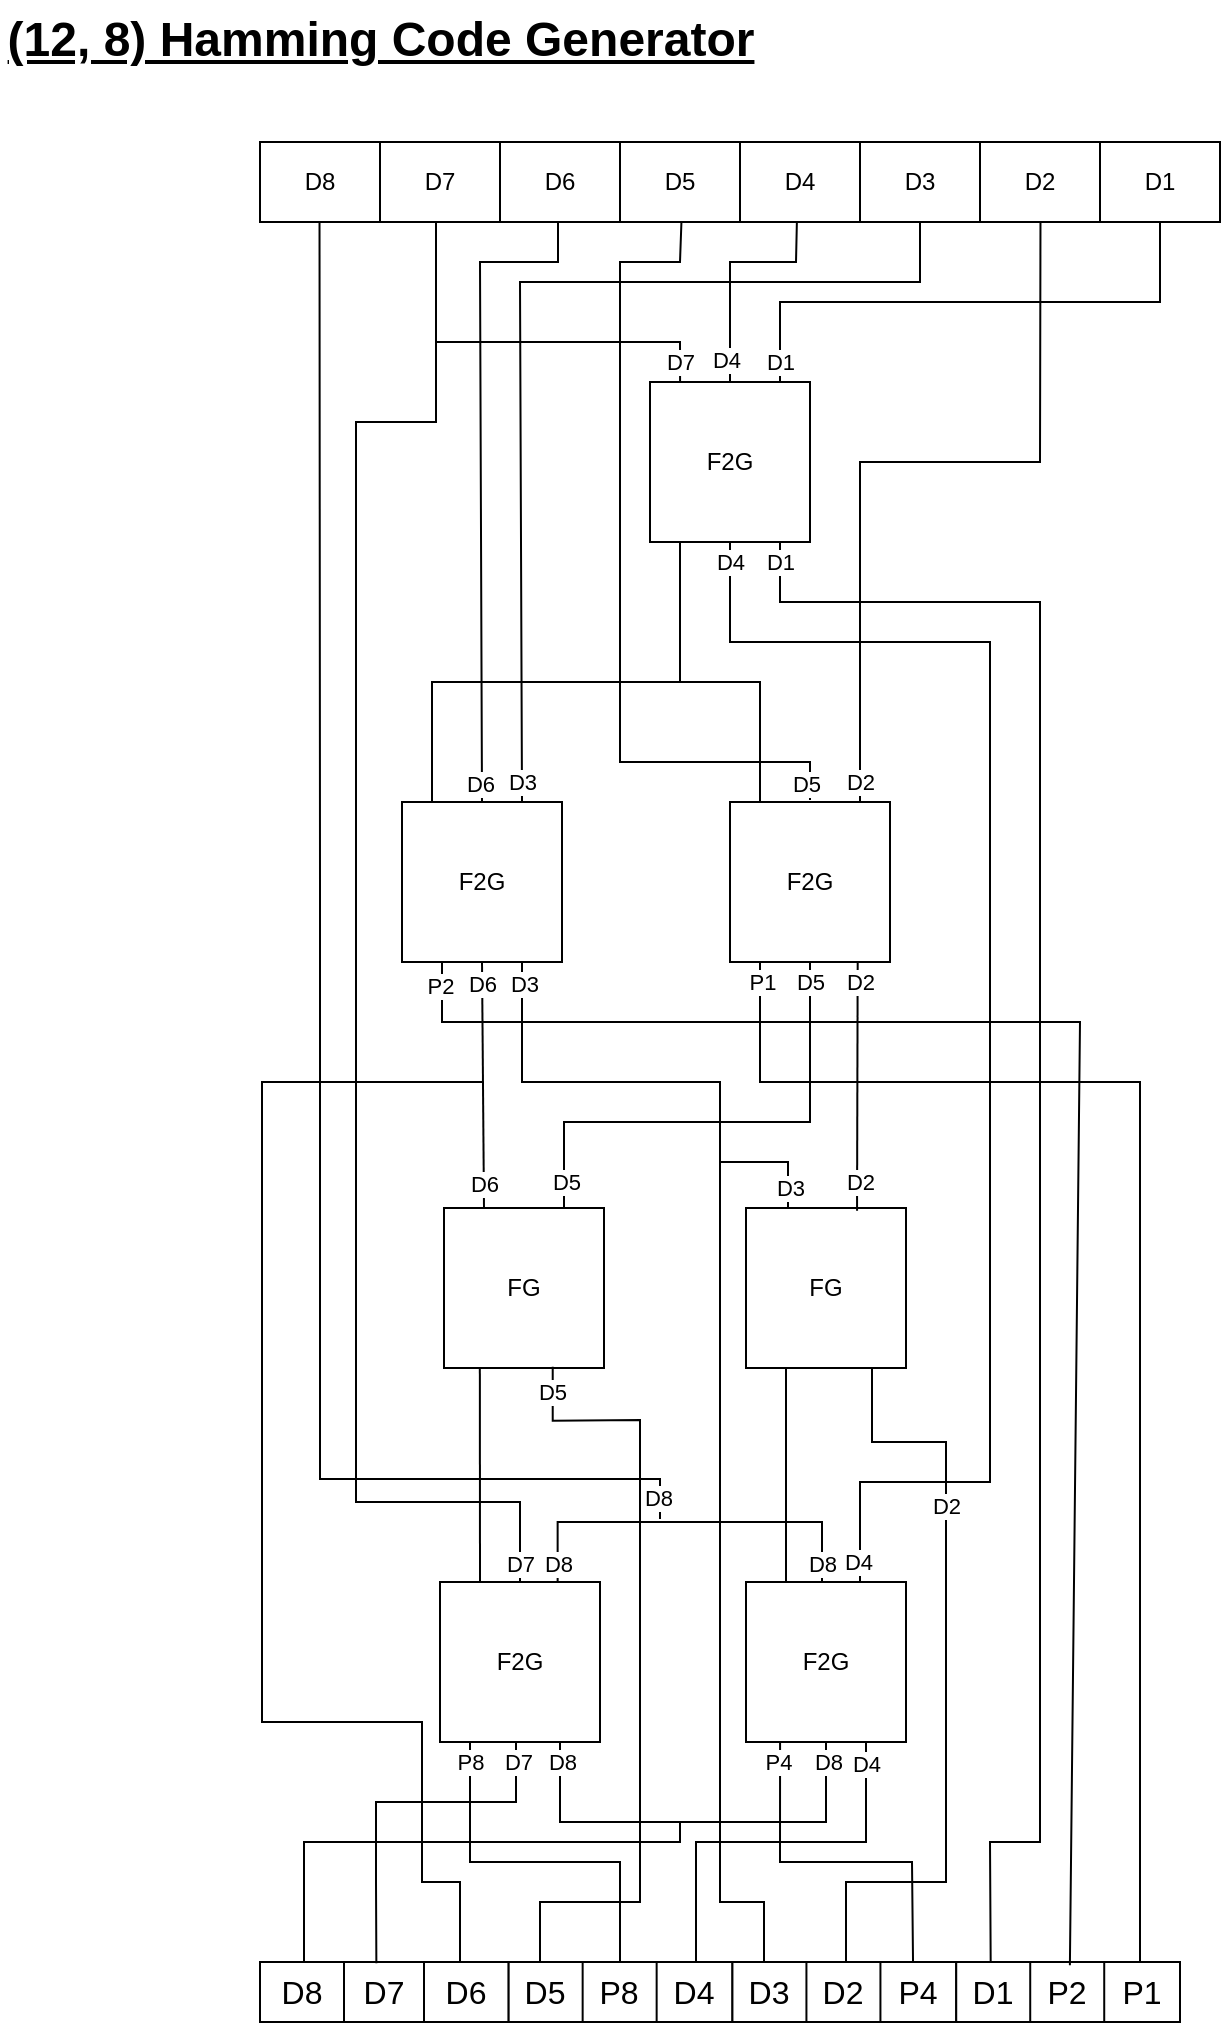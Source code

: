 <mxfile version="25.0.3">
  <diagram name="Page-1" id="fNQSDi-6R5eK7XQsokTD">
    <mxGraphModel dx="1615" dy="838" grid="1" gridSize="10" guides="1" tooltips="1" connect="1" arrows="1" fold="1" page="1" pageScale="1" pageWidth="850" pageHeight="1100" math="0" shadow="0">
      <root>
        <mxCell id="0" />
        <mxCell id="1" parent="0" />
        <mxCell id="G0EZGJF396JuAqTIfjui-109" value="" style="group" vertex="1" connectable="0" parent="1">
          <mxGeometry x="173" y="1011" width="460" height="30" as="geometry" />
        </mxCell>
        <mxCell id="G0EZGJF396JuAqTIfjui-95" value="" style="group" vertex="1" connectable="0" parent="G0EZGJF396JuAqTIfjui-109">
          <mxGeometry width="348.108" height="30" as="geometry" />
        </mxCell>
        <mxCell id="G0EZGJF396JuAqTIfjui-81" value="" style="group" vertex="1" connectable="0" parent="G0EZGJF396JuAqTIfjui-95">
          <mxGeometry width="236.216" height="30" as="geometry" />
        </mxCell>
        <mxCell id="G0EZGJF396JuAqTIfjui-42" value="" style="shape=table;startSize=0;container=1;collapsible=0;childLayout=tableLayout;fontSize=16;" vertex="1" parent="G0EZGJF396JuAqTIfjui-81">
          <mxGeometry width="124.324" height="30" as="geometry" />
        </mxCell>
        <mxCell id="G0EZGJF396JuAqTIfjui-43" value="" style="shape=tableRow;horizontal=0;startSize=0;swimlaneHead=0;swimlaneBody=0;strokeColor=inherit;top=0;left=0;bottom=0;right=0;collapsible=0;dropTarget=0;fillColor=none;points=[[0,0.5],[1,0.5]];portConstraint=eastwest;fontSize=16;" vertex="1" parent="G0EZGJF396JuAqTIfjui-42">
          <mxGeometry width="124.324" height="30" as="geometry" />
        </mxCell>
        <mxCell id="G0EZGJF396JuAqTIfjui-44" value="D8" style="shape=partialRectangle;html=1;whiteSpace=wrap;connectable=0;strokeColor=inherit;overflow=hidden;fillColor=none;top=0;left=0;bottom=0;right=0;pointerEvents=1;fontSize=16;" vertex="1" parent="G0EZGJF396JuAqTIfjui-43">
          <mxGeometry width="42" height="30" as="geometry">
            <mxRectangle width="42" height="30" as="alternateBounds" />
          </mxGeometry>
        </mxCell>
        <mxCell id="G0EZGJF396JuAqTIfjui-45" value="D7" style="shape=partialRectangle;html=1;whiteSpace=wrap;connectable=0;strokeColor=inherit;overflow=hidden;fillColor=none;top=0;left=0;bottom=0;right=0;pointerEvents=1;fontSize=16;" vertex="1" parent="G0EZGJF396JuAqTIfjui-43">
          <mxGeometry x="42" width="40" height="30" as="geometry">
            <mxRectangle width="40" height="30" as="alternateBounds" />
          </mxGeometry>
        </mxCell>
        <mxCell id="G0EZGJF396JuAqTIfjui-46" value="D6" style="shape=partialRectangle;html=1;whiteSpace=wrap;connectable=0;strokeColor=inherit;overflow=hidden;fillColor=none;top=0;left=0;bottom=0;right=0;pointerEvents=1;fontSize=16;" vertex="1" parent="G0EZGJF396JuAqTIfjui-43">
          <mxGeometry x="82" width="42" height="30" as="geometry">
            <mxRectangle width="42" height="30" as="alternateBounds" />
          </mxGeometry>
        </mxCell>
        <mxCell id="G0EZGJF396JuAqTIfjui-68" value="" style="shape=table;startSize=0;container=1;collapsible=0;childLayout=tableLayout;fontSize=16;" vertex="1" parent="G0EZGJF396JuAqTIfjui-81">
          <mxGeometry x="124.324" width="111.892" height="30" as="geometry" />
        </mxCell>
        <mxCell id="G0EZGJF396JuAqTIfjui-69" value="" style="shape=tableRow;horizontal=0;startSize=0;swimlaneHead=0;swimlaneBody=0;strokeColor=inherit;top=0;left=0;bottom=0;right=0;collapsible=0;dropTarget=0;fillColor=none;points=[[0,0.5],[1,0.5]];portConstraint=eastwest;fontSize=16;" vertex="1" parent="G0EZGJF396JuAqTIfjui-68">
          <mxGeometry width="111.892" height="30" as="geometry" />
        </mxCell>
        <mxCell id="G0EZGJF396JuAqTIfjui-70" value="D5" style="shape=partialRectangle;html=1;whiteSpace=wrap;connectable=0;strokeColor=inherit;overflow=hidden;fillColor=none;top=0;left=0;bottom=0;right=0;pointerEvents=1;fontSize=16;" vertex="1" parent="G0EZGJF396JuAqTIfjui-69">
          <mxGeometry width="37" height="30" as="geometry">
            <mxRectangle width="37" height="30" as="alternateBounds" />
          </mxGeometry>
        </mxCell>
        <mxCell id="G0EZGJF396JuAqTIfjui-71" value="P8" style="shape=partialRectangle;html=1;whiteSpace=wrap;connectable=0;strokeColor=inherit;overflow=hidden;fillColor=none;top=0;left=0;bottom=0;right=0;pointerEvents=1;fontSize=16;" vertex="1" parent="G0EZGJF396JuAqTIfjui-69">
          <mxGeometry x="37" width="37" height="30" as="geometry">
            <mxRectangle width="37" height="30" as="alternateBounds" />
          </mxGeometry>
        </mxCell>
        <mxCell id="G0EZGJF396JuAqTIfjui-72" value="D4" style="shape=partialRectangle;html=1;whiteSpace=wrap;connectable=0;strokeColor=inherit;overflow=hidden;fillColor=none;top=0;left=0;bottom=0;right=0;pointerEvents=1;fontSize=16;" vertex="1" parent="G0EZGJF396JuAqTIfjui-69">
          <mxGeometry x="74" width="38" height="30" as="geometry">
            <mxRectangle width="38" height="30" as="alternateBounds" />
          </mxGeometry>
        </mxCell>
        <mxCell id="G0EZGJF396JuAqTIfjui-82" value="" style="shape=table;startSize=0;container=1;collapsible=0;childLayout=tableLayout;fontSize=16;" vertex="1" parent="G0EZGJF396JuAqTIfjui-95">
          <mxGeometry x="236.216" width="111.892" height="30" as="geometry" />
        </mxCell>
        <mxCell id="G0EZGJF396JuAqTIfjui-83" value="" style="shape=tableRow;horizontal=0;startSize=0;swimlaneHead=0;swimlaneBody=0;strokeColor=inherit;top=0;left=0;bottom=0;right=0;collapsible=0;dropTarget=0;fillColor=none;points=[[0,0.5],[1,0.5]];portConstraint=eastwest;fontSize=16;" vertex="1" parent="G0EZGJF396JuAqTIfjui-82">
          <mxGeometry width="111.892" height="30" as="geometry" />
        </mxCell>
        <mxCell id="G0EZGJF396JuAqTIfjui-84" value="D3" style="shape=partialRectangle;html=1;whiteSpace=wrap;connectable=0;strokeColor=inherit;overflow=hidden;fillColor=none;top=0;left=0;bottom=0;right=0;pointerEvents=1;fontSize=16;" vertex="1" parent="G0EZGJF396JuAqTIfjui-83">
          <mxGeometry width="37" height="30" as="geometry">
            <mxRectangle width="37" height="30" as="alternateBounds" />
          </mxGeometry>
        </mxCell>
        <mxCell id="G0EZGJF396JuAqTIfjui-85" value="D2" style="shape=partialRectangle;html=1;whiteSpace=wrap;connectable=0;strokeColor=inherit;overflow=hidden;fillColor=none;top=0;left=0;bottom=0;right=0;pointerEvents=1;fontSize=16;" vertex="1" parent="G0EZGJF396JuAqTIfjui-83">
          <mxGeometry x="37" width="37" height="30" as="geometry">
            <mxRectangle width="37" height="30" as="alternateBounds" />
          </mxGeometry>
        </mxCell>
        <mxCell id="G0EZGJF396JuAqTIfjui-86" value="P4" style="shape=partialRectangle;html=1;whiteSpace=wrap;connectable=0;strokeColor=inherit;overflow=hidden;fillColor=none;top=0;left=0;bottom=0;right=0;pointerEvents=1;fontSize=16;" vertex="1" parent="G0EZGJF396JuAqTIfjui-83">
          <mxGeometry x="74" width="38" height="30" as="geometry">
            <mxRectangle width="38" height="30" as="alternateBounds" />
          </mxGeometry>
        </mxCell>
        <mxCell id="G0EZGJF396JuAqTIfjui-96" value="" style="shape=table;startSize=0;container=1;collapsible=0;childLayout=tableLayout;fontSize=16;" vertex="1" parent="G0EZGJF396JuAqTIfjui-109">
          <mxGeometry x="348.108" width="111.892" height="30" as="geometry" />
        </mxCell>
        <mxCell id="G0EZGJF396JuAqTIfjui-97" value="" style="shape=tableRow;horizontal=0;startSize=0;swimlaneHead=0;swimlaneBody=0;strokeColor=inherit;top=0;left=0;bottom=0;right=0;collapsible=0;dropTarget=0;fillColor=none;points=[[0,0.5],[1,0.5]];portConstraint=eastwest;fontSize=16;" vertex="1" parent="G0EZGJF396JuAqTIfjui-96">
          <mxGeometry width="111.892" height="30" as="geometry" />
        </mxCell>
        <mxCell id="G0EZGJF396JuAqTIfjui-98" value="D1" style="shape=partialRectangle;html=1;whiteSpace=wrap;connectable=0;strokeColor=inherit;overflow=hidden;fillColor=none;top=0;left=0;bottom=0;right=0;pointerEvents=1;fontSize=16;" vertex="1" parent="G0EZGJF396JuAqTIfjui-97">
          <mxGeometry width="37" height="30" as="geometry">
            <mxRectangle width="37" height="30" as="alternateBounds" />
          </mxGeometry>
        </mxCell>
        <mxCell id="G0EZGJF396JuAqTIfjui-99" value="P2" style="shape=partialRectangle;html=1;whiteSpace=wrap;connectable=0;strokeColor=inherit;overflow=hidden;fillColor=none;top=0;left=0;bottom=0;right=0;pointerEvents=1;fontSize=16;" vertex="1" parent="G0EZGJF396JuAqTIfjui-97">
          <mxGeometry x="37" width="37" height="30" as="geometry">
            <mxRectangle width="37" height="30" as="alternateBounds" />
          </mxGeometry>
        </mxCell>
        <mxCell id="G0EZGJF396JuAqTIfjui-100" value="P1" style="shape=partialRectangle;html=1;whiteSpace=wrap;connectable=0;strokeColor=inherit;overflow=hidden;fillColor=none;top=0;left=0;bottom=0;right=0;pointerEvents=1;fontSize=16;" vertex="1" parent="G0EZGJF396JuAqTIfjui-97">
          <mxGeometry x="74" width="38" height="30" as="geometry">
            <mxRectangle width="38" height="30" as="alternateBounds" />
          </mxGeometry>
        </mxCell>
        <mxCell id="G0EZGJF396JuAqTIfjui-124" value="" style="group" vertex="1" connectable="0" parent="1">
          <mxGeometry x="368" y="191" width="80" height="140" as="geometry" />
        </mxCell>
        <mxCell id="G0EZGJF396JuAqTIfjui-114" value="" style="group" vertex="1" connectable="0" parent="G0EZGJF396JuAqTIfjui-124">
          <mxGeometry width="80" height="110" as="geometry" />
        </mxCell>
        <mxCell id="G0EZGJF396JuAqTIfjui-112" value="F2G" style="whiteSpace=wrap;html=1;aspect=fixed;" vertex="1" parent="G0EZGJF396JuAqTIfjui-114">
          <mxGeometry y="30" width="80" height="80" as="geometry" />
        </mxCell>
        <mxCell id="G0EZGJF396JuAqTIfjui-117" value="" style="endArrow=none;html=1;rounded=0;" edge="1" parent="G0EZGJF396JuAqTIfjui-114">
          <mxGeometry width="50" height="50" relative="1" as="geometry">
            <mxPoint x="65" y="30" as="sourcePoint" />
            <mxPoint x="65" as="targetPoint" />
          </mxGeometry>
        </mxCell>
        <mxCell id="G0EZGJF396JuAqTIfjui-125" value="D1" style="edgeLabel;html=1;align=center;verticalAlign=middle;resizable=0;points=[];" vertex="1" connectable="0" parent="G0EZGJF396JuAqTIfjui-117">
          <mxGeometry x="-0.147" y="-1" relative="1" as="geometry">
            <mxPoint x="-1" y="3" as="offset" />
          </mxGeometry>
        </mxCell>
        <mxCell id="G0EZGJF396JuAqTIfjui-121" value="" style="endArrow=none;html=1;rounded=0;" edge="1" parent="G0EZGJF396JuAqTIfjui-124">
          <mxGeometry width="50" height="50" relative="1" as="geometry">
            <mxPoint x="15" y="140" as="sourcePoint" />
            <mxPoint x="15" y="110" as="targetPoint" />
          </mxGeometry>
        </mxCell>
        <mxCell id="G0EZGJF396JuAqTIfjui-123" value="" style="endArrow=none;html=1;rounded=0;exitX=0.154;exitY=0.003;exitDx=0;exitDy=0;exitPerimeter=0;" edge="1" parent="G0EZGJF396JuAqTIfjui-124" source="G0EZGJF396JuAqTIfjui-97">
          <mxGeometry width="50" height="50" relative="1" as="geometry">
            <mxPoint x="65" y="140" as="sourcePoint" />
            <mxPoint x="65" y="110" as="targetPoint" />
            <Array as="points">
              <mxPoint x="170" y="760" />
              <mxPoint x="195" y="760" />
              <mxPoint x="195" y="410" />
              <mxPoint x="195" y="140" />
              <mxPoint x="65" y="140" />
            </Array>
          </mxGeometry>
        </mxCell>
        <mxCell id="G0EZGJF396JuAqTIfjui-128" value="D1" style="edgeLabel;html=1;align=center;verticalAlign=middle;resizable=0;points=[];" vertex="1" connectable="0" parent="G0EZGJF396JuAqTIfjui-123">
          <mxGeometry x="-0.032" y="1" relative="1" as="geometry">
            <mxPoint x="-129" y="-307" as="offset" />
          </mxGeometry>
        </mxCell>
        <mxCell id="G0EZGJF396JuAqTIfjui-145" value="" style="group" vertex="1" connectable="0" parent="1">
          <mxGeometry x="408" y="401" width="80" height="140" as="geometry" />
        </mxCell>
        <mxCell id="G0EZGJF396JuAqTIfjui-146" value="" style="group" vertex="1" connectable="0" parent="G0EZGJF396JuAqTIfjui-145">
          <mxGeometry width="80" height="110" as="geometry" />
        </mxCell>
        <mxCell id="G0EZGJF396JuAqTIfjui-147" value="F2G" style="whiteSpace=wrap;html=1;aspect=fixed;" vertex="1" parent="G0EZGJF396JuAqTIfjui-146">
          <mxGeometry y="30" width="80" height="80" as="geometry" />
        </mxCell>
        <mxCell id="G0EZGJF396JuAqTIfjui-149" value="" style="endArrow=none;html=1;rounded=0;" edge="1" parent="G0EZGJF396JuAqTIfjui-146">
          <mxGeometry width="50" height="50" relative="1" as="geometry">
            <mxPoint x="65" y="30" as="sourcePoint" />
            <mxPoint x="65" as="targetPoint" />
          </mxGeometry>
        </mxCell>
        <mxCell id="G0EZGJF396JuAqTIfjui-150" value="D2" style="edgeLabel;html=1;align=center;verticalAlign=middle;resizable=0;points=[];" vertex="1" connectable="0" parent="G0EZGJF396JuAqTIfjui-149">
          <mxGeometry x="-0.147" y="-1" relative="1" as="geometry">
            <mxPoint x="-1" y="3" as="offset" />
          </mxGeometry>
        </mxCell>
        <mxCell id="G0EZGJF396JuAqTIfjui-153" value="" style="endArrow=none;html=1;rounded=0;" edge="1" parent="G0EZGJF396JuAqTIfjui-145">
          <mxGeometry width="50" height="50" relative="1" as="geometry">
            <mxPoint x="205" y="610" as="sourcePoint" />
            <mxPoint x="15" y="110" as="targetPoint" />
            <Array as="points">
              <mxPoint x="205" y="170" />
              <mxPoint x="15" y="170" />
            </Array>
          </mxGeometry>
        </mxCell>
        <mxCell id="G0EZGJF396JuAqTIfjui-166" value="P1" style="edgeLabel;html=1;align=center;verticalAlign=middle;resizable=0;points=[];" vertex="1" connectable="0" parent="G0EZGJF396JuAqTIfjui-153">
          <mxGeometry x="0.384" y="1" relative="1" as="geometry">
            <mxPoint x="-152" y="-51" as="offset" />
          </mxGeometry>
        </mxCell>
        <mxCell id="G0EZGJF396JuAqTIfjui-160" value="" style="group" vertex="1" connectable="0" parent="1">
          <mxGeometry x="243" y="331" width="180" height="240" as="geometry" />
        </mxCell>
        <mxCell id="G0EZGJF396JuAqTIfjui-131" value="" style="group" vertex="1" connectable="0" parent="G0EZGJF396JuAqTIfjui-160">
          <mxGeometry x="1" y="70" width="80" height="140" as="geometry" />
        </mxCell>
        <mxCell id="G0EZGJF396JuAqTIfjui-132" value="" style="group" vertex="1" connectable="0" parent="G0EZGJF396JuAqTIfjui-131">
          <mxGeometry width="80" height="110" as="geometry" />
        </mxCell>
        <mxCell id="G0EZGJF396JuAqTIfjui-133" value="F2G" style="whiteSpace=wrap;html=1;aspect=fixed;" vertex="1" parent="G0EZGJF396JuAqTIfjui-132">
          <mxGeometry y="30" width="80" height="80" as="geometry" />
        </mxCell>
        <mxCell id="G0EZGJF396JuAqTIfjui-158" value="" style="endArrow=none;html=1;rounded=0;" edge="1" parent="G0EZGJF396JuAqTIfjui-160">
          <mxGeometry width="50" height="50" relative="1" as="geometry">
            <mxPoint x="16" y="100" as="sourcePoint" />
            <mxPoint x="140" as="targetPoint" />
            <Array as="points">
              <mxPoint x="16" y="40" />
              <mxPoint x="140" y="40" />
            </Array>
          </mxGeometry>
        </mxCell>
        <mxCell id="G0EZGJF396JuAqTIfjui-205" value="" style="endArrow=none;html=1;rounded=0;entryX=0.75;entryY=1;entryDx=0;entryDy=0;exitX=0.25;exitY=0;exitDx=0;exitDy=0;" edge="1" parent="G0EZGJF396JuAqTIfjui-160" target="G0EZGJF396JuAqTIfjui-133">
          <mxGeometry width="50" height="50" relative="1" as="geometry">
            <mxPoint x="194" y="303" as="sourcePoint" />
            <mxPoint x="62" y="180" as="targetPoint" />
            <Array as="points">
              <mxPoint x="194" y="280" />
              <mxPoint x="160" y="280" />
              <mxPoint x="160" y="240" />
              <mxPoint x="61" y="240" />
            </Array>
          </mxGeometry>
        </mxCell>
        <mxCell id="G0EZGJF396JuAqTIfjui-211" value="D3" style="edgeLabel;html=1;align=center;verticalAlign=middle;resizable=0;points=[];" vertex="1" connectable="0" parent="G0EZGJF396JuAqTIfjui-205">
          <mxGeometry x="0.915" relative="1" as="geometry">
            <mxPoint x="1" as="offset" />
          </mxGeometry>
        </mxCell>
        <mxCell id="G0EZGJF396JuAqTIfjui-334" value="D3" style="edgeLabel;html=1;align=center;verticalAlign=middle;resizable=0;points=[];" vertex="1" connectable="0" parent="G0EZGJF396JuAqTIfjui-205">
          <mxGeometry x="-0.92" y="-1" relative="1" as="geometry">
            <mxPoint as="offset" />
          </mxGeometry>
        </mxCell>
        <mxCell id="G0EZGJF396JuAqTIfjui-247" value="" style="endArrow=none;html=1;rounded=0;exitX=0.5;exitY=0;exitDx=0;exitDy=0;" edge="1" parent="G0EZGJF396JuAqTIfjui-160" source="G0EZGJF396JuAqTIfjui-229">
          <mxGeometry width="50" height="50" relative="1" as="geometry">
            <mxPoint x="58" y="490" as="sourcePoint" />
            <mxPoint x="18" y="-130" as="targetPoint" />
            <Array as="points">
              <mxPoint x="60" y="450" />
              <mxPoint x="-22" y="450" />
              <mxPoint x="-22" y="270" />
              <mxPoint x="-22" y="40" />
              <mxPoint x="-22" y="-90" />
              <mxPoint x="18" y="-90" />
            </Array>
          </mxGeometry>
        </mxCell>
        <mxCell id="G0EZGJF396JuAqTIfjui-350" value="D7" style="edgeLabel;html=1;align=center;verticalAlign=middle;resizable=0;points=[];" vertex="1" connectable="0" parent="G0EZGJF396JuAqTIfjui-247">
          <mxGeometry x="-0.976" relative="1" as="geometry">
            <mxPoint as="offset" />
          </mxGeometry>
        </mxCell>
        <mxCell id="G0EZGJF396JuAqTIfjui-162" value="" style="endArrow=none;html=1;rounded=0;" edge="1" parent="1">
          <mxGeometry width="50" height="50" relative="1" as="geometry">
            <mxPoint x="423" y="431" as="sourcePoint" />
            <mxPoint x="383" y="371" as="targetPoint" />
            <Array as="points">
              <mxPoint x="423" y="371" />
            </Array>
          </mxGeometry>
        </mxCell>
        <mxCell id="G0EZGJF396JuAqTIfjui-185" value="" style="group" vertex="1" connectable="0" parent="1">
          <mxGeometry x="265" y="604" width="80" height="140" as="geometry" />
        </mxCell>
        <mxCell id="G0EZGJF396JuAqTIfjui-180" value="FG" style="whiteSpace=wrap;html=1;aspect=fixed;" vertex="1" parent="G0EZGJF396JuAqTIfjui-185">
          <mxGeometry y="30" width="80" height="80" as="geometry" />
        </mxCell>
        <mxCell id="G0EZGJF396JuAqTIfjui-190" value="" style="group" vertex="1" connectable="0" parent="1">
          <mxGeometry x="416" y="604" width="80" height="140" as="geometry" />
        </mxCell>
        <mxCell id="G0EZGJF396JuAqTIfjui-191" value="FG" style="whiteSpace=wrap;html=1;aspect=fixed;" vertex="1" parent="G0EZGJF396JuAqTIfjui-190">
          <mxGeometry y="30" width="80" height="80" as="geometry" />
        </mxCell>
        <mxCell id="G0EZGJF396JuAqTIfjui-194" value="" style="endArrow=none;html=1;rounded=0;" edge="1" parent="G0EZGJF396JuAqTIfjui-190">
          <mxGeometry width="50" height="50" relative="1" as="geometry">
            <mxPoint x="50" y="407" as="sourcePoint" />
            <mxPoint x="63" y="110" as="targetPoint" />
            <Array as="points">
              <mxPoint x="50" y="367" />
              <mxPoint x="70" y="367" />
              <mxPoint x="100" y="367" />
              <mxPoint x="100" y="347" />
              <mxPoint x="100" y="147" />
              <mxPoint x="63" y="147" />
            </Array>
          </mxGeometry>
        </mxCell>
        <mxCell id="G0EZGJF396JuAqTIfjui-209" value="D2" style="edgeLabel;html=1;align=center;verticalAlign=middle;resizable=0;points=[];" vertex="1" connectable="0" parent="G0EZGJF396JuAqTIfjui-194">
          <mxGeometry x="0.448" relative="1" as="geometry">
            <mxPoint as="offset" />
          </mxGeometry>
        </mxCell>
        <mxCell id="G0EZGJF396JuAqTIfjui-199" value="" style="endArrow=none;html=1;rounded=0;entryX=0.5;entryY=1;entryDx=0;entryDy=0;exitX=0.25;exitY=0;exitDx=0;exitDy=0;" edge="1" parent="1" source="G0EZGJF396JuAqTIfjui-180" target="G0EZGJF396JuAqTIfjui-133">
          <mxGeometry width="50" height="50" relative="1" as="geometry">
            <mxPoint x="263" y="581" as="sourcePoint" />
            <mxPoint x="313" y="531" as="targetPoint" />
          </mxGeometry>
        </mxCell>
        <mxCell id="G0EZGJF396JuAqTIfjui-210" value="D6" style="edgeLabel;html=1;align=center;verticalAlign=middle;resizable=0;points=[];" vertex="1" connectable="0" parent="G0EZGJF396JuAqTIfjui-199">
          <mxGeometry x="0.784" y="-1" relative="1" as="geometry">
            <mxPoint x="-1" y="-3" as="offset" />
          </mxGeometry>
        </mxCell>
        <mxCell id="G0EZGJF396JuAqTIfjui-336" value="D6" style="edgeLabel;html=1;align=center;verticalAlign=middle;resizable=0;points=[];" vertex="1" connectable="0" parent="G0EZGJF396JuAqTIfjui-199">
          <mxGeometry x="-0.805" relative="1" as="geometry">
            <mxPoint as="offset" />
          </mxGeometry>
        </mxCell>
        <mxCell id="G0EZGJF396JuAqTIfjui-202" value="" style="endArrow=none;html=1;rounded=0;entryX=0.5;entryY=1;entryDx=0;entryDy=0;exitX=0.75;exitY=0;exitDx=0;exitDy=0;" edge="1" parent="1" source="G0EZGJF396JuAqTIfjui-180" target="G0EZGJF396JuAqTIfjui-147">
          <mxGeometry width="50" height="50" relative="1" as="geometry">
            <mxPoint x="403" y="591" as="sourcePoint" />
            <mxPoint x="453" y="521" as="targetPoint" />
            <Array as="points">
              <mxPoint x="325" y="591" />
              <mxPoint x="448" y="591" />
            </Array>
          </mxGeometry>
        </mxCell>
        <mxCell id="G0EZGJF396JuAqTIfjui-203" value="D5" style="edgeLabel;html=1;align=center;verticalAlign=middle;resizable=0;points=[];" vertex="1" connectable="0" parent="G0EZGJF396JuAqTIfjui-202">
          <mxGeometry x="0.863" y="-1" relative="1" as="geometry">
            <mxPoint x="-1" y="-7" as="offset" />
          </mxGeometry>
        </mxCell>
        <mxCell id="G0EZGJF396JuAqTIfjui-335" value="D5" style="edgeLabel;html=1;align=center;verticalAlign=middle;resizable=0;points=[];" vertex="1" connectable="0" parent="G0EZGJF396JuAqTIfjui-202">
          <mxGeometry x="-0.863" y="-1" relative="1" as="geometry">
            <mxPoint y="4" as="offset" />
          </mxGeometry>
        </mxCell>
        <mxCell id="G0EZGJF396JuAqTIfjui-207" value="" style="endArrow=none;html=1;rounded=0;entryX=0.798;entryY=0.995;entryDx=0;entryDy=0;entryPerimeter=0;exitX=0.694;exitY=0.017;exitDx=0;exitDy=0;exitPerimeter=0;" edge="1" parent="1" source="G0EZGJF396JuAqTIfjui-191" target="G0EZGJF396JuAqTIfjui-147">
          <mxGeometry width="50" height="50" relative="1" as="geometry">
            <mxPoint x="472" y="631" as="sourcePoint" />
            <mxPoint x="473" y="511" as="targetPoint" />
          </mxGeometry>
        </mxCell>
        <mxCell id="G0EZGJF396JuAqTIfjui-208" value="D2" style="edgeLabel;html=1;align=center;verticalAlign=middle;resizable=0;points=[];" vertex="1" connectable="0" parent="G0EZGJF396JuAqTIfjui-207">
          <mxGeometry x="0.806" y="-1" relative="1" as="geometry">
            <mxPoint y="-2" as="offset" />
          </mxGeometry>
        </mxCell>
        <mxCell id="G0EZGJF396JuAqTIfjui-337" value="D2" style="edgeLabel;html=1;align=center;verticalAlign=middle;resizable=0;points=[];" vertex="1" connectable="0" parent="G0EZGJF396JuAqTIfjui-207">
          <mxGeometry x="-0.737" y="-1" relative="1" as="geometry">
            <mxPoint y="2" as="offset" />
          </mxGeometry>
        </mxCell>
        <mxCell id="G0EZGJF396JuAqTIfjui-213" value="" style="group" vertex="1" connectable="0" parent="1">
          <mxGeometry x="416" y="791" width="80" height="140" as="geometry" />
        </mxCell>
        <mxCell id="G0EZGJF396JuAqTIfjui-214" value="" style="group" vertex="1" connectable="0" parent="G0EZGJF396JuAqTIfjui-213">
          <mxGeometry width="80" height="110" as="geometry" />
        </mxCell>
        <mxCell id="G0EZGJF396JuAqTIfjui-215" value="F2G" style="whiteSpace=wrap;html=1;aspect=fixed;" vertex="1" parent="G0EZGJF396JuAqTIfjui-214">
          <mxGeometry y="30" width="80" height="80" as="geometry" />
        </mxCell>
        <mxCell id="G0EZGJF396JuAqTIfjui-248" value="" style="endArrow=none;html=1;rounded=0;exitX=0.75;exitY=0;exitDx=0;exitDy=0;entryX=0.5;entryY=0;entryDx=0;entryDy=0;" edge="1" parent="G0EZGJF396JuAqTIfjui-214">
          <mxGeometry width="50" height="50" relative="1" as="geometry">
            <mxPoint x="-94.18" y="30" as="sourcePoint" />
            <mxPoint x="38" y="30" as="targetPoint" />
            <Array as="points">
              <mxPoint x="-94.18" />
              <mxPoint x="15.82" />
              <mxPoint x="38" />
            </Array>
          </mxGeometry>
        </mxCell>
        <mxCell id="G0EZGJF396JuAqTIfjui-338" value="D8" style="edgeLabel;html=1;align=center;verticalAlign=middle;resizable=0;points=[];" vertex="1" connectable="0" parent="G0EZGJF396JuAqTIfjui-248">
          <mxGeometry x="0.898" relative="1" as="geometry">
            <mxPoint as="offset" />
          </mxGeometry>
        </mxCell>
        <mxCell id="G0EZGJF396JuAqTIfjui-339" value="D8" style="edgeLabel;html=1;align=center;verticalAlign=middle;resizable=0;points=[];" vertex="1" connectable="0" parent="G0EZGJF396JuAqTIfjui-248">
          <mxGeometry x="-0.905" relative="1" as="geometry">
            <mxPoint as="offset" />
          </mxGeometry>
        </mxCell>
        <mxCell id="G0EZGJF396JuAqTIfjui-227" value="" style="group" vertex="1" connectable="0" parent="1">
          <mxGeometry x="263" y="791" width="80" height="140" as="geometry" />
        </mxCell>
        <mxCell id="G0EZGJF396JuAqTIfjui-228" value="" style="group" vertex="1" connectable="0" parent="G0EZGJF396JuAqTIfjui-227">
          <mxGeometry width="80" height="110" as="geometry" />
        </mxCell>
        <mxCell id="G0EZGJF396JuAqTIfjui-229" value="F2G" style="whiteSpace=wrap;html=1;aspect=fixed;" vertex="1" parent="G0EZGJF396JuAqTIfjui-228">
          <mxGeometry y="30" width="80" height="80" as="geometry" />
        </mxCell>
        <mxCell id="G0EZGJF396JuAqTIfjui-236" value="" style="endArrow=none;html=1;rounded=0;" edge="1" parent="G0EZGJF396JuAqTIfjui-227">
          <mxGeometry width="50" height="50" relative="1" as="geometry">
            <mxPoint x="90" y="220" as="sourcePoint" />
            <mxPoint x="15" y="110" as="targetPoint" />
            <Array as="points">
              <mxPoint x="90" y="170" />
              <mxPoint x="15" y="170" />
              <mxPoint x="15" y="130" />
            </Array>
          </mxGeometry>
        </mxCell>
        <mxCell id="G0EZGJF396JuAqTIfjui-251" value="P8" style="edgeLabel;html=1;align=center;verticalAlign=middle;resizable=0;points=[];" vertex="1" connectable="0" parent="G0EZGJF396JuAqTIfjui-236">
          <mxGeometry x="-0.097" y="1" relative="1" as="geometry">
            <mxPoint x="-42" y="-51" as="offset" />
          </mxGeometry>
        </mxCell>
        <mxCell id="G0EZGJF396JuAqTIfjui-242" value="" style="endArrow=none;html=1;rounded=0;" edge="1" parent="1">
          <mxGeometry width="50" height="50" relative="1" as="geometry">
            <mxPoint x="473" y="821" as="sourcePoint" />
            <mxPoint x="408" y="301" as="targetPoint" />
            <Array as="points">
              <mxPoint x="473" y="771" />
              <mxPoint x="538" y="771" />
              <mxPoint x="538" y="351" />
              <mxPoint x="408" y="351" />
            </Array>
          </mxGeometry>
        </mxCell>
        <mxCell id="G0EZGJF396JuAqTIfjui-343" value="D4" style="edgeLabel;html=1;align=center;verticalAlign=middle;resizable=0;points=[];" vertex="1" connectable="0" parent="G0EZGJF396JuAqTIfjui-242">
          <mxGeometry x="0.984" relative="1" as="geometry">
            <mxPoint y="4" as="offset" />
          </mxGeometry>
        </mxCell>
        <mxCell id="G0EZGJF396JuAqTIfjui-344" value="D4" style="edgeLabel;html=1;align=center;verticalAlign=middle;resizable=0;points=[];" vertex="1" connectable="0" parent="G0EZGJF396JuAqTIfjui-242">
          <mxGeometry x="-0.967" y="1" relative="1" as="geometry">
            <mxPoint y="2" as="offset" />
          </mxGeometry>
        </mxCell>
        <mxCell id="G0EZGJF396JuAqTIfjui-244" value="" style="endArrow=none;html=1;rounded=0;entryX=0.224;entryY=1.002;entryDx=0;entryDy=0;exitX=0.25;exitY=0;exitDx=0;exitDy=0;entryPerimeter=0;" edge="1" parent="1" source="G0EZGJF396JuAqTIfjui-229" target="G0EZGJF396JuAqTIfjui-180">
          <mxGeometry width="50" height="50" relative="1" as="geometry">
            <mxPoint x="253" y="821" as="sourcePoint" />
            <mxPoint x="303" y="721" as="targetPoint" />
            <Array as="points" />
          </mxGeometry>
        </mxCell>
        <mxCell id="G0EZGJF396JuAqTIfjui-301" value="" style="shape=table;startSize=0;container=1;collapsible=0;childLayout=tableLayout;" vertex="1" parent="1">
          <mxGeometry x="173" y="101" width="480" height="40" as="geometry" />
        </mxCell>
        <mxCell id="G0EZGJF396JuAqTIfjui-302" value="" style="shape=tableRow;horizontal=0;startSize=0;swimlaneHead=0;swimlaneBody=0;strokeColor=inherit;top=0;left=0;bottom=0;right=0;collapsible=0;dropTarget=0;fillColor=none;points=[[0,0.5],[1,0.5]];portConstraint=eastwest;" vertex="1" parent="G0EZGJF396JuAqTIfjui-301">
          <mxGeometry width="480" height="40" as="geometry" />
        </mxCell>
        <mxCell id="G0EZGJF396JuAqTIfjui-303" value="D8" style="shape=partialRectangle;html=1;whiteSpace=wrap;connectable=0;strokeColor=inherit;overflow=hidden;fillColor=none;top=0;left=0;bottom=0;right=0;pointerEvents=1;" vertex="1" parent="G0EZGJF396JuAqTIfjui-302">
          <mxGeometry width="60" height="40" as="geometry">
            <mxRectangle width="60" height="40" as="alternateBounds" />
          </mxGeometry>
        </mxCell>
        <mxCell id="G0EZGJF396JuAqTIfjui-304" value="D7" style="shape=partialRectangle;html=1;whiteSpace=wrap;connectable=0;strokeColor=inherit;overflow=hidden;fillColor=none;top=0;left=0;bottom=0;right=0;pointerEvents=1;" vertex="1" parent="G0EZGJF396JuAqTIfjui-302">
          <mxGeometry x="60" width="60" height="40" as="geometry">
            <mxRectangle width="60" height="40" as="alternateBounds" />
          </mxGeometry>
        </mxCell>
        <mxCell id="G0EZGJF396JuAqTIfjui-305" value="D6" style="shape=partialRectangle;html=1;whiteSpace=wrap;connectable=0;strokeColor=inherit;overflow=hidden;fillColor=none;top=0;left=0;bottom=0;right=0;pointerEvents=1;" vertex="1" parent="G0EZGJF396JuAqTIfjui-302">
          <mxGeometry x="120" width="60" height="40" as="geometry">
            <mxRectangle width="60" height="40" as="alternateBounds" />
          </mxGeometry>
        </mxCell>
        <mxCell id="G0EZGJF396JuAqTIfjui-306" value="D5" style="shape=partialRectangle;html=1;whiteSpace=wrap;connectable=0;strokeColor=inherit;overflow=hidden;fillColor=none;top=0;left=0;bottom=0;right=0;pointerEvents=1;" vertex="1" parent="G0EZGJF396JuAqTIfjui-302">
          <mxGeometry x="180" width="60" height="40" as="geometry">
            <mxRectangle width="60" height="40" as="alternateBounds" />
          </mxGeometry>
        </mxCell>
        <mxCell id="G0EZGJF396JuAqTIfjui-307" value="D4" style="shape=partialRectangle;html=1;whiteSpace=wrap;connectable=0;strokeColor=inherit;overflow=hidden;fillColor=none;top=0;left=0;bottom=0;right=0;pointerEvents=1;" vertex="1" parent="G0EZGJF396JuAqTIfjui-302">
          <mxGeometry x="240" width="60" height="40" as="geometry">
            <mxRectangle width="60" height="40" as="alternateBounds" />
          </mxGeometry>
        </mxCell>
        <mxCell id="G0EZGJF396JuAqTIfjui-308" value="D3" style="shape=partialRectangle;html=1;whiteSpace=wrap;connectable=0;strokeColor=inherit;overflow=hidden;fillColor=none;top=0;left=0;bottom=0;right=0;pointerEvents=1;" vertex="1" parent="G0EZGJF396JuAqTIfjui-302">
          <mxGeometry x="300" width="60" height="40" as="geometry">
            <mxRectangle width="60" height="40" as="alternateBounds" />
          </mxGeometry>
        </mxCell>
        <mxCell id="G0EZGJF396JuAqTIfjui-309" value="D2" style="shape=partialRectangle;html=1;whiteSpace=wrap;connectable=0;strokeColor=inherit;overflow=hidden;fillColor=none;top=0;left=0;bottom=0;right=0;pointerEvents=1;" vertex="1" parent="G0EZGJF396JuAqTIfjui-302">
          <mxGeometry x="360" width="60" height="40" as="geometry">
            <mxRectangle width="60" height="40" as="alternateBounds" />
          </mxGeometry>
        </mxCell>
        <mxCell id="G0EZGJF396JuAqTIfjui-310" value="D1" style="shape=partialRectangle;html=1;whiteSpace=wrap;connectable=0;strokeColor=inherit;overflow=hidden;fillColor=none;top=0;left=0;bottom=0;right=0;pointerEvents=1;" vertex="1" parent="G0EZGJF396JuAqTIfjui-302">
          <mxGeometry x="420" width="60" height="40" as="geometry">
            <mxRectangle width="60" height="40" as="alternateBounds" />
          </mxGeometry>
        </mxCell>
        <mxCell id="G0EZGJF396JuAqTIfjui-313" value="" style="endArrow=none;html=1;rounded=0;" edge="1" parent="1">
          <mxGeometry width="50" height="50" relative="1" as="geometry">
            <mxPoint x="433" y="191" as="sourcePoint" />
            <mxPoint x="623" y="141" as="targetPoint" />
            <Array as="points">
              <mxPoint x="433" y="181" />
              <mxPoint x="623" y="181" />
            </Array>
          </mxGeometry>
        </mxCell>
        <mxCell id="G0EZGJF396JuAqTIfjui-314" value="" style="endArrow=none;html=1;rounded=0;entryX=0.813;entryY=1.011;entryDx=0;entryDy=0;entryPerimeter=0;" edge="1" parent="1" target="G0EZGJF396JuAqTIfjui-302">
          <mxGeometry width="50" height="50" relative="1" as="geometry">
            <mxPoint x="473" y="401" as="sourcePoint" />
            <mxPoint x="453" y="261" as="targetPoint" />
            <Array as="points">
              <mxPoint x="473" y="261" />
              <mxPoint x="563" y="261" />
            </Array>
          </mxGeometry>
        </mxCell>
        <mxCell id="G0EZGJF396JuAqTIfjui-320" value="" style="endArrow=none;html=1;rounded=0;exitX=0.75;exitY=0;exitDx=0;exitDy=0;" edge="1" parent="1" source="G0EZGJF396JuAqTIfjui-133">
          <mxGeometry width="50" height="50" relative="1" as="geometry">
            <mxPoint x="453" y="191" as="sourcePoint" />
            <mxPoint x="503" y="141" as="targetPoint" />
            <Array as="points">
              <mxPoint x="303" y="171" />
              <mxPoint x="503" y="171" />
            </Array>
          </mxGeometry>
        </mxCell>
        <mxCell id="G0EZGJF396JuAqTIfjui-321" value="D3" style="edgeLabel;html=1;align=center;verticalAlign=middle;resizable=0;points=[];" vertex="1" connectable="0" parent="G0EZGJF396JuAqTIfjui-320">
          <mxGeometry x="-0.96" relative="1" as="geometry">
            <mxPoint as="offset" />
          </mxGeometry>
        </mxCell>
        <mxCell id="G0EZGJF396JuAqTIfjui-322" value="" style="endArrow=none;html=1;rounded=0;entryX=0.556;entryY=0.961;entryDx=0;entryDy=0;entryPerimeter=0;exitX=0.5;exitY=0;exitDx=0;exitDy=0;" edge="1" parent="1" source="G0EZGJF396JuAqTIfjui-112">
          <mxGeometry width="50" height="50" relative="1" as="geometry">
            <mxPoint x="423" y="191" as="sourcePoint" />
            <mxPoint x="441.44" y="141" as="targetPoint" />
            <Array as="points">
              <mxPoint x="408" y="161" />
              <mxPoint x="441" y="161" />
            </Array>
          </mxGeometry>
        </mxCell>
        <mxCell id="G0EZGJF396JuAqTIfjui-340" value="D4" style="edgeLabel;html=1;align=center;verticalAlign=middle;resizable=0;points=[];" vertex="1" connectable="0" parent="G0EZGJF396JuAqTIfjui-322">
          <mxGeometry x="-0.803" y="2" relative="1" as="geometry">
            <mxPoint as="offset" />
          </mxGeometry>
        </mxCell>
        <mxCell id="G0EZGJF396JuAqTIfjui-324" value="" style="endArrow=none;html=1;rounded=0;entryX=0.439;entryY=1.025;entryDx=0;entryDy=0;entryPerimeter=0;exitX=0.5;exitY=0;exitDx=0;exitDy=0;" edge="1" parent="1">
          <mxGeometry width="50" height="50" relative="1" as="geometry">
            <mxPoint x="448" y="430" as="sourcePoint" />
            <mxPoint x="383.72" y="141" as="targetPoint" />
            <Array as="points">
              <mxPoint x="448" y="411" />
              <mxPoint x="353" y="411" />
              <mxPoint x="353" y="331" />
              <mxPoint x="353" y="281" />
              <mxPoint x="353" y="191" />
              <mxPoint x="353" y="161" />
              <mxPoint x="373" y="161" />
              <mxPoint x="383" y="161" />
            </Array>
          </mxGeometry>
        </mxCell>
        <mxCell id="G0EZGJF396JuAqTIfjui-326" value="D5" style="edgeLabel;html=1;align=center;verticalAlign=middle;resizable=0;points=[];" vertex="1" connectable="0" parent="G0EZGJF396JuAqTIfjui-324">
          <mxGeometry x="-0.949" y="1" relative="1" as="geometry">
            <mxPoint x="-1" y="2" as="offset" />
          </mxGeometry>
        </mxCell>
        <mxCell id="G0EZGJF396JuAqTIfjui-327" value="" style="endArrow=none;html=1;rounded=0;exitX=0.5;exitY=0;exitDx=0;exitDy=0;" edge="1" parent="1" source="G0EZGJF396JuAqTIfjui-133">
          <mxGeometry width="50" height="50" relative="1" as="geometry">
            <mxPoint x="283" y="341" as="sourcePoint" />
            <mxPoint x="322" y="141" as="targetPoint" />
            <Array as="points">
              <mxPoint x="283" y="161" />
              <mxPoint x="322" y="161" />
            </Array>
          </mxGeometry>
        </mxCell>
        <mxCell id="G0EZGJF396JuAqTIfjui-329" value="D6" style="edgeLabel;html=1;align=center;verticalAlign=middle;resizable=0;points=[];" vertex="1" connectable="0" parent="G0EZGJF396JuAqTIfjui-327">
          <mxGeometry x="-0.943" y="1" relative="1" as="geometry">
            <mxPoint as="offset" />
          </mxGeometry>
        </mxCell>
        <mxCell id="G0EZGJF396JuAqTIfjui-328" value="" style="endArrow=none;html=1;rounded=0;exitX=0.188;exitY=0;exitDx=0;exitDy=0;exitPerimeter=0;" edge="1" parent="1" source="G0EZGJF396JuAqTIfjui-112">
          <mxGeometry width="50" height="50" relative="1" as="geometry">
            <mxPoint x="243" y="221" as="sourcePoint" />
            <mxPoint x="261" y="141" as="targetPoint" />
            <Array as="points">
              <mxPoint x="383" y="201" />
              <mxPoint x="261" y="201" />
            </Array>
          </mxGeometry>
        </mxCell>
        <mxCell id="G0EZGJF396JuAqTIfjui-331" value="D7" style="edgeLabel;html=1;align=center;verticalAlign=middle;resizable=0;points=[];" vertex="1" connectable="0" parent="G0EZGJF396JuAqTIfjui-328">
          <mxGeometry x="-0.863" y="-1" relative="1" as="geometry">
            <mxPoint x="-1" y="4" as="offset" />
          </mxGeometry>
        </mxCell>
        <mxCell id="G0EZGJF396JuAqTIfjui-332" value="" style="endArrow=none;html=1;rounded=0;entryX=0.062;entryY=1.037;entryDx=0;entryDy=0;entryPerimeter=0;" edge="1" parent="1">
          <mxGeometry width="50" height="50" relative="1" as="geometry">
            <mxPoint x="373" y="789.52" as="sourcePoint" />
            <mxPoint x="202.76" y="141.0" as="targetPoint" />
            <Array as="points">
              <mxPoint x="373" y="769.52" />
              <mxPoint x="293" y="769.52" />
              <mxPoint x="203" y="769.52" />
              <mxPoint x="203" y="469.52" />
            </Array>
          </mxGeometry>
        </mxCell>
        <mxCell id="G0EZGJF396JuAqTIfjui-333" value="D8" style="edgeLabel;html=1;align=center;verticalAlign=middle;resizable=0;points=[];" vertex="1" connectable="0" parent="G0EZGJF396JuAqTIfjui-332">
          <mxGeometry x="-0.974" y="1" relative="1" as="geometry">
            <mxPoint as="offset" />
          </mxGeometry>
        </mxCell>
        <mxCell id="G0EZGJF396JuAqTIfjui-345" value="" style="endArrow=none;html=1;rounded=0;entryX=0.25;entryY=1;entryDx=0;entryDy=0;exitX=0.25;exitY=0;exitDx=0;exitDy=0;" edge="1" parent="1" source="G0EZGJF396JuAqTIfjui-215" target="G0EZGJF396JuAqTIfjui-191">
          <mxGeometry width="50" height="50" relative="1" as="geometry">
            <mxPoint x="373" y="861" as="sourcePoint" />
            <mxPoint x="423" y="811" as="targetPoint" />
            <Array as="points" />
          </mxGeometry>
        </mxCell>
        <mxCell id="G0EZGJF396JuAqTIfjui-352" value="" style="endArrow=none;html=1;rounded=0;entryX=0.5;entryY=1;entryDx=0;entryDy=0;exitX=0.75;exitY=1;exitDx=0;exitDy=0;" edge="1" parent="1" source="G0EZGJF396JuAqTIfjui-229" target="G0EZGJF396JuAqTIfjui-215">
          <mxGeometry width="50" height="50" relative="1" as="geometry">
            <mxPoint x="323" y="901" as="sourcePoint" />
            <mxPoint x="443" y="951" as="targetPoint" />
            <Array as="points">
              <mxPoint x="323" y="941" />
              <mxPoint x="456" y="941" />
            </Array>
          </mxGeometry>
        </mxCell>
        <mxCell id="G0EZGJF396JuAqTIfjui-353" value="D8" style="edgeLabel;html=1;align=center;verticalAlign=middle;resizable=0;points=[];" vertex="1" connectable="0" parent="G0EZGJF396JuAqTIfjui-352">
          <mxGeometry x="-0.927" y="1" relative="1" as="geometry">
            <mxPoint y="2" as="offset" />
          </mxGeometry>
        </mxCell>
        <mxCell id="G0EZGJF396JuAqTIfjui-354" value="D8" style="edgeLabel;html=1;align=center;verticalAlign=middle;resizable=0;points=[];" vertex="1" connectable="0" parent="G0EZGJF396JuAqTIfjui-352">
          <mxGeometry x="0.932" y="-1" relative="1" as="geometry">
            <mxPoint y="3" as="offset" />
          </mxGeometry>
        </mxCell>
        <mxCell id="G0EZGJF396JuAqTIfjui-358" value="" style="endArrow=none;html=1;rounded=0;" edge="1" parent="1">
          <mxGeometry width="50" height="50" relative="1" as="geometry">
            <mxPoint x="195" y="1011" as="sourcePoint" />
            <mxPoint x="383" y="941" as="targetPoint" />
            <Array as="points">
              <mxPoint x="195" y="951" />
              <mxPoint x="383" y="951" />
            </Array>
          </mxGeometry>
        </mxCell>
        <mxCell id="G0EZGJF396JuAqTIfjui-237" value="" style="endArrow=none;html=1;rounded=0;exitX=0.468;exitY=0.022;exitDx=0;exitDy=0;exitPerimeter=0;" edge="1" parent="1" source="G0EZGJF396JuAqTIfjui-43">
          <mxGeometry width="50" height="50" relative="1" as="geometry">
            <mxPoint x="230.997" y="981.0" as="sourcePoint" />
            <mxPoint x="301" y="901" as="targetPoint" />
            <Array as="points">
              <mxPoint x="231" y="971" />
              <mxPoint x="231" y="931" />
              <mxPoint x="301" y="931" />
            </Array>
          </mxGeometry>
        </mxCell>
        <mxCell id="G0EZGJF396JuAqTIfjui-238" value="D7" style="edgeLabel;html=1;align=center;verticalAlign=middle;resizable=0;points=[];" vertex="1" connectable="0" parent="G0EZGJF396JuAqTIfjui-237">
          <mxGeometry x="-0.078" y="1" relative="1" as="geometry">
            <mxPoint x="68" y="-19" as="offset" />
          </mxGeometry>
        </mxCell>
        <mxCell id="G0EZGJF396JuAqTIfjui-361" value="" style="endArrow=none;html=1;rounded=0;entryX=0.75;entryY=1;entryDx=0;entryDy=0;" edge="1" parent="1" target="G0EZGJF396JuAqTIfjui-215">
          <mxGeometry width="50" height="50" relative="1" as="geometry">
            <mxPoint x="391" y="1011" as="sourcePoint" />
            <mxPoint x="473" y="901" as="targetPoint" />
            <Array as="points">
              <mxPoint x="391" y="951" />
              <mxPoint x="476" y="951" />
            </Array>
          </mxGeometry>
        </mxCell>
        <mxCell id="G0EZGJF396JuAqTIfjui-362" value="D4" style="edgeLabel;html=1;align=center;verticalAlign=middle;resizable=0;points=[];" vertex="1" connectable="0" parent="G0EZGJF396JuAqTIfjui-361">
          <mxGeometry x="0.906" y="1" relative="1" as="geometry">
            <mxPoint x="1" y="2" as="offset" />
          </mxGeometry>
        </mxCell>
        <mxCell id="G0EZGJF396JuAqTIfjui-222" value="" style="endArrow=none;html=1;rounded=0;entryX=0.213;entryY=1;entryDx=0;entryDy=0;entryPerimeter=0;exitX=0.807;exitY=-0.005;exitDx=0;exitDy=0;exitPerimeter=0;" edge="1" parent="1" source="G0EZGJF396JuAqTIfjui-83" target="G0EZGJF396JuAqTIfjui-215">
          <mxGeometry width="50" height="50" relative="1" as="geometry">
            <mxPoint x="499" y="981" as="sourcePoint" />
            <mxPoint x="431.01" y="901" as="targetPoint" />
            <Array as="points">
              <mxPoint x="499" y="961" />
              <mxPoint x="433" y="961" />
            </Array>
          </mxGeometry>
        </mxCell>
        <mxCell id="G0EZGJF396JuAqTIfjui-252" value="P4" style="edgeLabel;html=1;align=center;verticalAlign=middle;resizable=0;points=[];" vertex="1" connectable="0" parent="G0EZGJF396JuAqTIfjui-222">
          <mxGeometry x="0.238" relative="1" as="geometry">
            <mxPoint x="-8" y="-50" as="offset" />
          </mxGeometry>
        </mxCell>
        <mxCell id="G0EZGJF396JuAqTIfjui-184" value="" style="endArrow=none;html=1;rounded=0;" edge="1" parent="1">
          <mxGeometry width="50" height="50" relative="1" as="geometry">
            <mxPoint x="313" y="1011" as="sourcePoint" />
            <mxPoint x="319.36" y="713.34" as="targetPoint" />
            <Array as="points">
              <mxPoint x="313" y="981" />
              <mxPoint x="363" y="981" />
              <mxPoint x="363" y="740" />
              <mxPoint x="319.36" y="740.34" />
            </Array>
          </mxGeometry>
        </mxCell>
        <mxCell id="G0EZGJF396JuAqTIfjui-212" value="D5" style="edgeLabel;html=1;align=center;verticalAlign=middle;resizable=0;points=[];" vertex="1" connectable="0" parent="G0EZGJF396JuAqTIfjui-184">
          <mxGeometry x="0.395" y="-1" relative="1" as="geometry">
            <mxPoint x="-45" y="-62" as="offset" />
          </mxGeometry>
        </mxCell>
        <mxCell id="G0EZGJF396JuAqTIfjui-365" value="" style="endArrow=none;html=1;rounded=0;" edge="1" parent="1">
          <mxGeometry width="50" height="50" relative="1" as="geometry">
            <mxPoint x="273" y="1011" as="sourcePoint" />
            <mxPoint x="284" y="571" as="targetPoint" />
            <Array as="points">
              <mxPoint x="273" y="971" />
              <mxPoint x="254" y="971" />
              <mxPoint x="254" y="891" />
              <mxPoint x="174" y="891" />
              <mxPoint x="174" y="781" />
              <mxPoint x="174" y="571" />
            </Array>
          </mxGeometry>
        </mxCell>
        <mxCell id="G0EZGJF396JuAqTIfjui-366" value="" style="endArrow=none;html=1;rounded=0;" edge="1" parent="1">
          <mxGeometry width="50" height="50" relative="1" as="geometry">
            <mxPoint x="425" y="1011" as="sourcePoint" />
            <mxPoint x="403" y="611" as="targetPoint" />
            <Array as="points">
              <mxPoint x="425" y="981" />
              <mxPoint x="403" y="981" />
              <mxPoint x="403" y="811" />
            </Array>
          </mxGeometry>
        </mxCell>
        <mxCell id="G0EZGJF396JuAqTIfjui-371" value="" style="endArrow=none;html=1;rounded=0;entryX=0.25;entryY=1;entryDx=0;entryDy=0;exitX=0.508;exitY=0.054;exitDx=0;exitDy=0;exitPerimeter=0;" edge="1" parent="1" source="G0EZGJF396JuAqTIfjui-97" target="G0EZGJF396JuAqTIfjui-133">
          <mxGeometry width="50" height="50" relative="1" as="geometry">
            <mxPoint x="243" y="831" as="sourcePoint" />
            <mxPoint x="293" y="781" as="targetPoint" />
            <Array as="points">
              <mxPoint x="583" y="541" />
              <mxPoint x="264" y="541" />
            </Array>
          </mxGeometry>
        </mxCell>
        <mxCell id="G0EZGJF396JuAqTIfjui-372" value="P2" style="edgeLabel;html=1;align=center;verticalAlign=middle;resizable=0;points=[];" vertex="1" connectable="0" parent="G0EZGJF396JuAqTIfjui-371">
          <mxGeometry x="0.972" y="1" relative="1" as="geometry">
            <mxPoint as="offset" />
          </mxGeometry>
        </mxCell>
        <mxCell id="G0EZGJF396JuAqTIfjui-375" value="(12, 8) Hamming Code Generator" style="text;strokeColor=none;fillColor=none;html=1;fontSize=24;fontStyle=5;verticalAlign=middle;align=center;labelBackgroundColor=none;textShadow=0;" vertex="1" parent="1">
          <mxGeometry x="43" y="30" width="380" height="40" as="geometry" />
        </mxCell>
      </root>
    </mxGraphModel>
  </diagram>
</mxfile>
